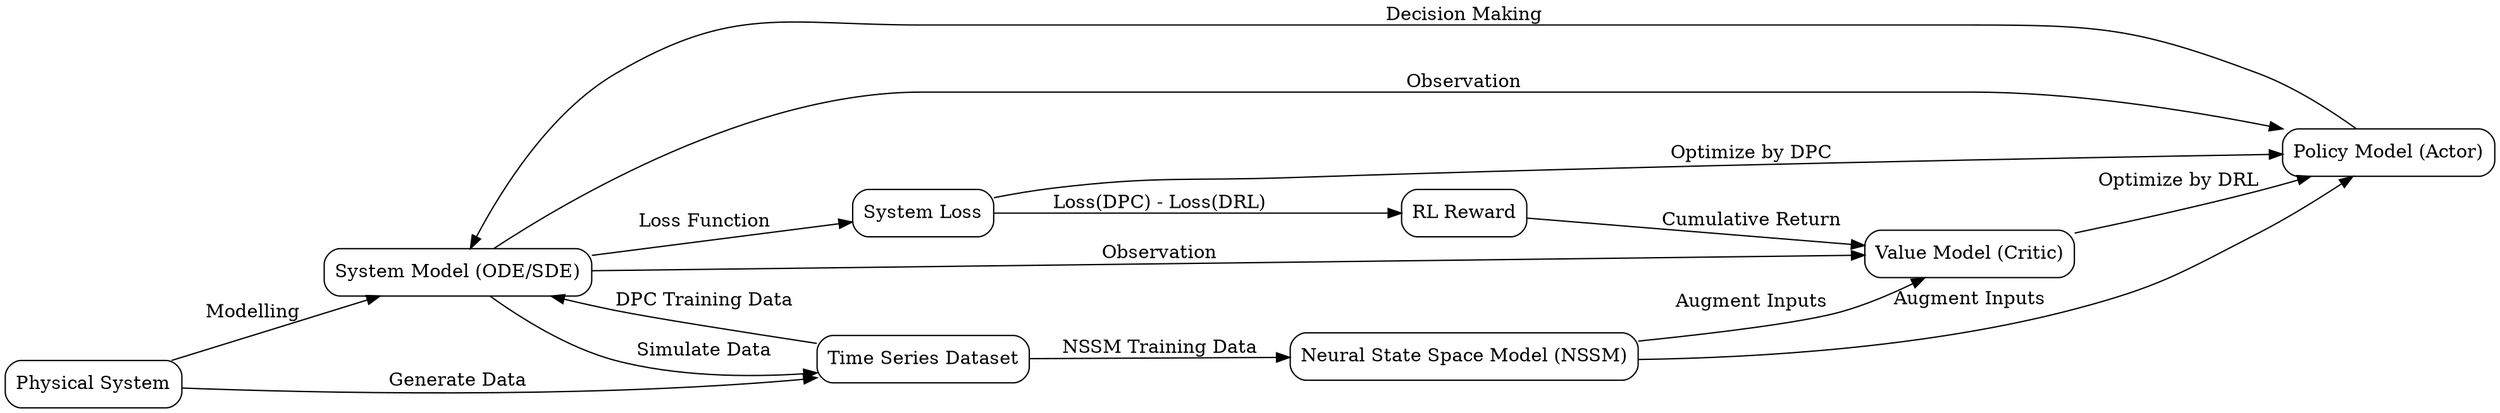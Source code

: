 digraph Hybrid_Control_System {
    rankdir=LR; // Left to Right layout
    node [shape=box, style=rounded];

    // Components
    physical_system [label="Physical System"];
    system_model [label="System Model (ODE/SDE)"];
    data [label="Time Series Dataset"];
    nssm [label="Neural State Space Model (NSSM)"];
    policy_model [label="Policy Model (Actor)"];
    value_model [label="Value Model (Critic)"];
    loss [label="System Loss"];
    reward [label="RL Reward"];

    // Workflow connections
    physical_system -> data [label="Generate Data"];
    physical_system -> system_model [label="Modelling"];
    system_model -> data [label="Simulate Data"];
    system_model -> loss [label="Loss Function"];
    policy_model -> system_model [label="Decision Making"];
    data -> nssm [label="NSSM Training Data"];
    data -> system_model [label="DPC Training Data"];
    nssm -> policy_model [label="Augment Inputs"];
    nssm -> value_model [label="Augment Inputs"];
    loss -> reward[label="Loss(DPC) - Loss(DRL)"];
    loss -> policy_model[label="Optimize by DPC"];
    reward -> value_model [label="Cumulative Return"];
    system_model -> value_model [label="Observation"];
    system_model -> policy_model [label="Observation"];
    value_model -> policy_model [label="Optimize by DRL"];
}
